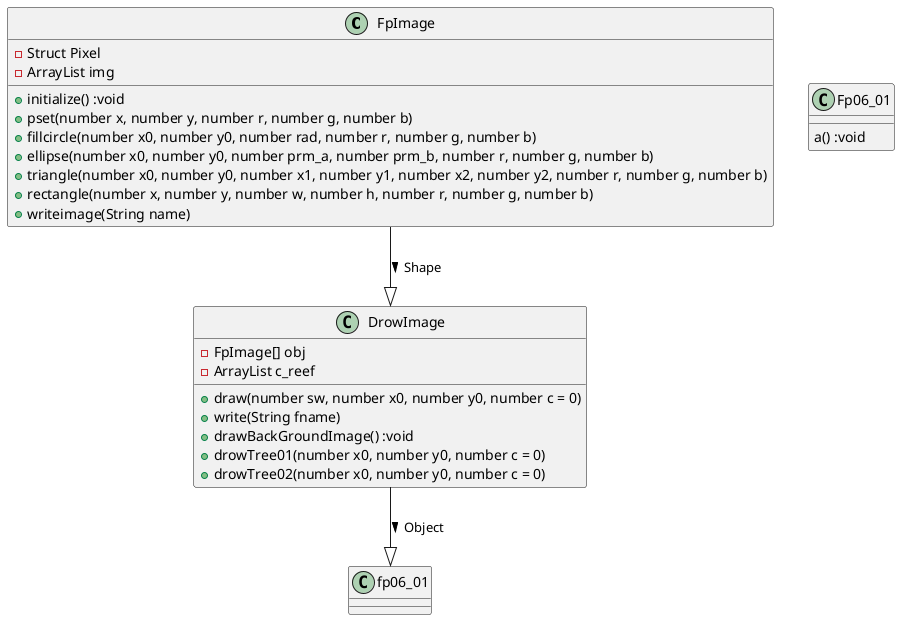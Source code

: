 @startuml

FpImage --|> DrowImage : Shape >

DrowImage --|> fp06_01 : Object >

class FpImage {
	- {field} Struct Pixel
	- {field} ArrayList img
	+ {method} initialize() :void
	+ {method} pset(number x, number y, number r, number g, number b)
	+ {method} fillcircle(number x0, number y0, number rad, number r, number g, number b)
	+ {method} ellipse(number x0, number y0, number prm_a, number prm_b, number r, number g, number b)
	+ {method} triangle(number x0, number y0, number x1, number y1, number x2, number y2, number r, number g, number b)
	+ {method} rectangle(number x, number y, number w, number h, number r, number g, number b)
	+ {method} writeimage(String name)
}

class DrowImage {
  - {field} FpImage[] obj
  - {field} ArrayList c_reef
  + {method} draw(number sw, number x0, number y0, number c = 0)
  + {method} write(String fname)
  + {method} drawBackGroundImage() :void
  + {method} drowTree01(number x0, number y0, number c = 0)
  + {method} drowTree02(number x0, number y0, number c = 0)
}

class Fp06_01 {
	{method} a() :void
}

@enduml
